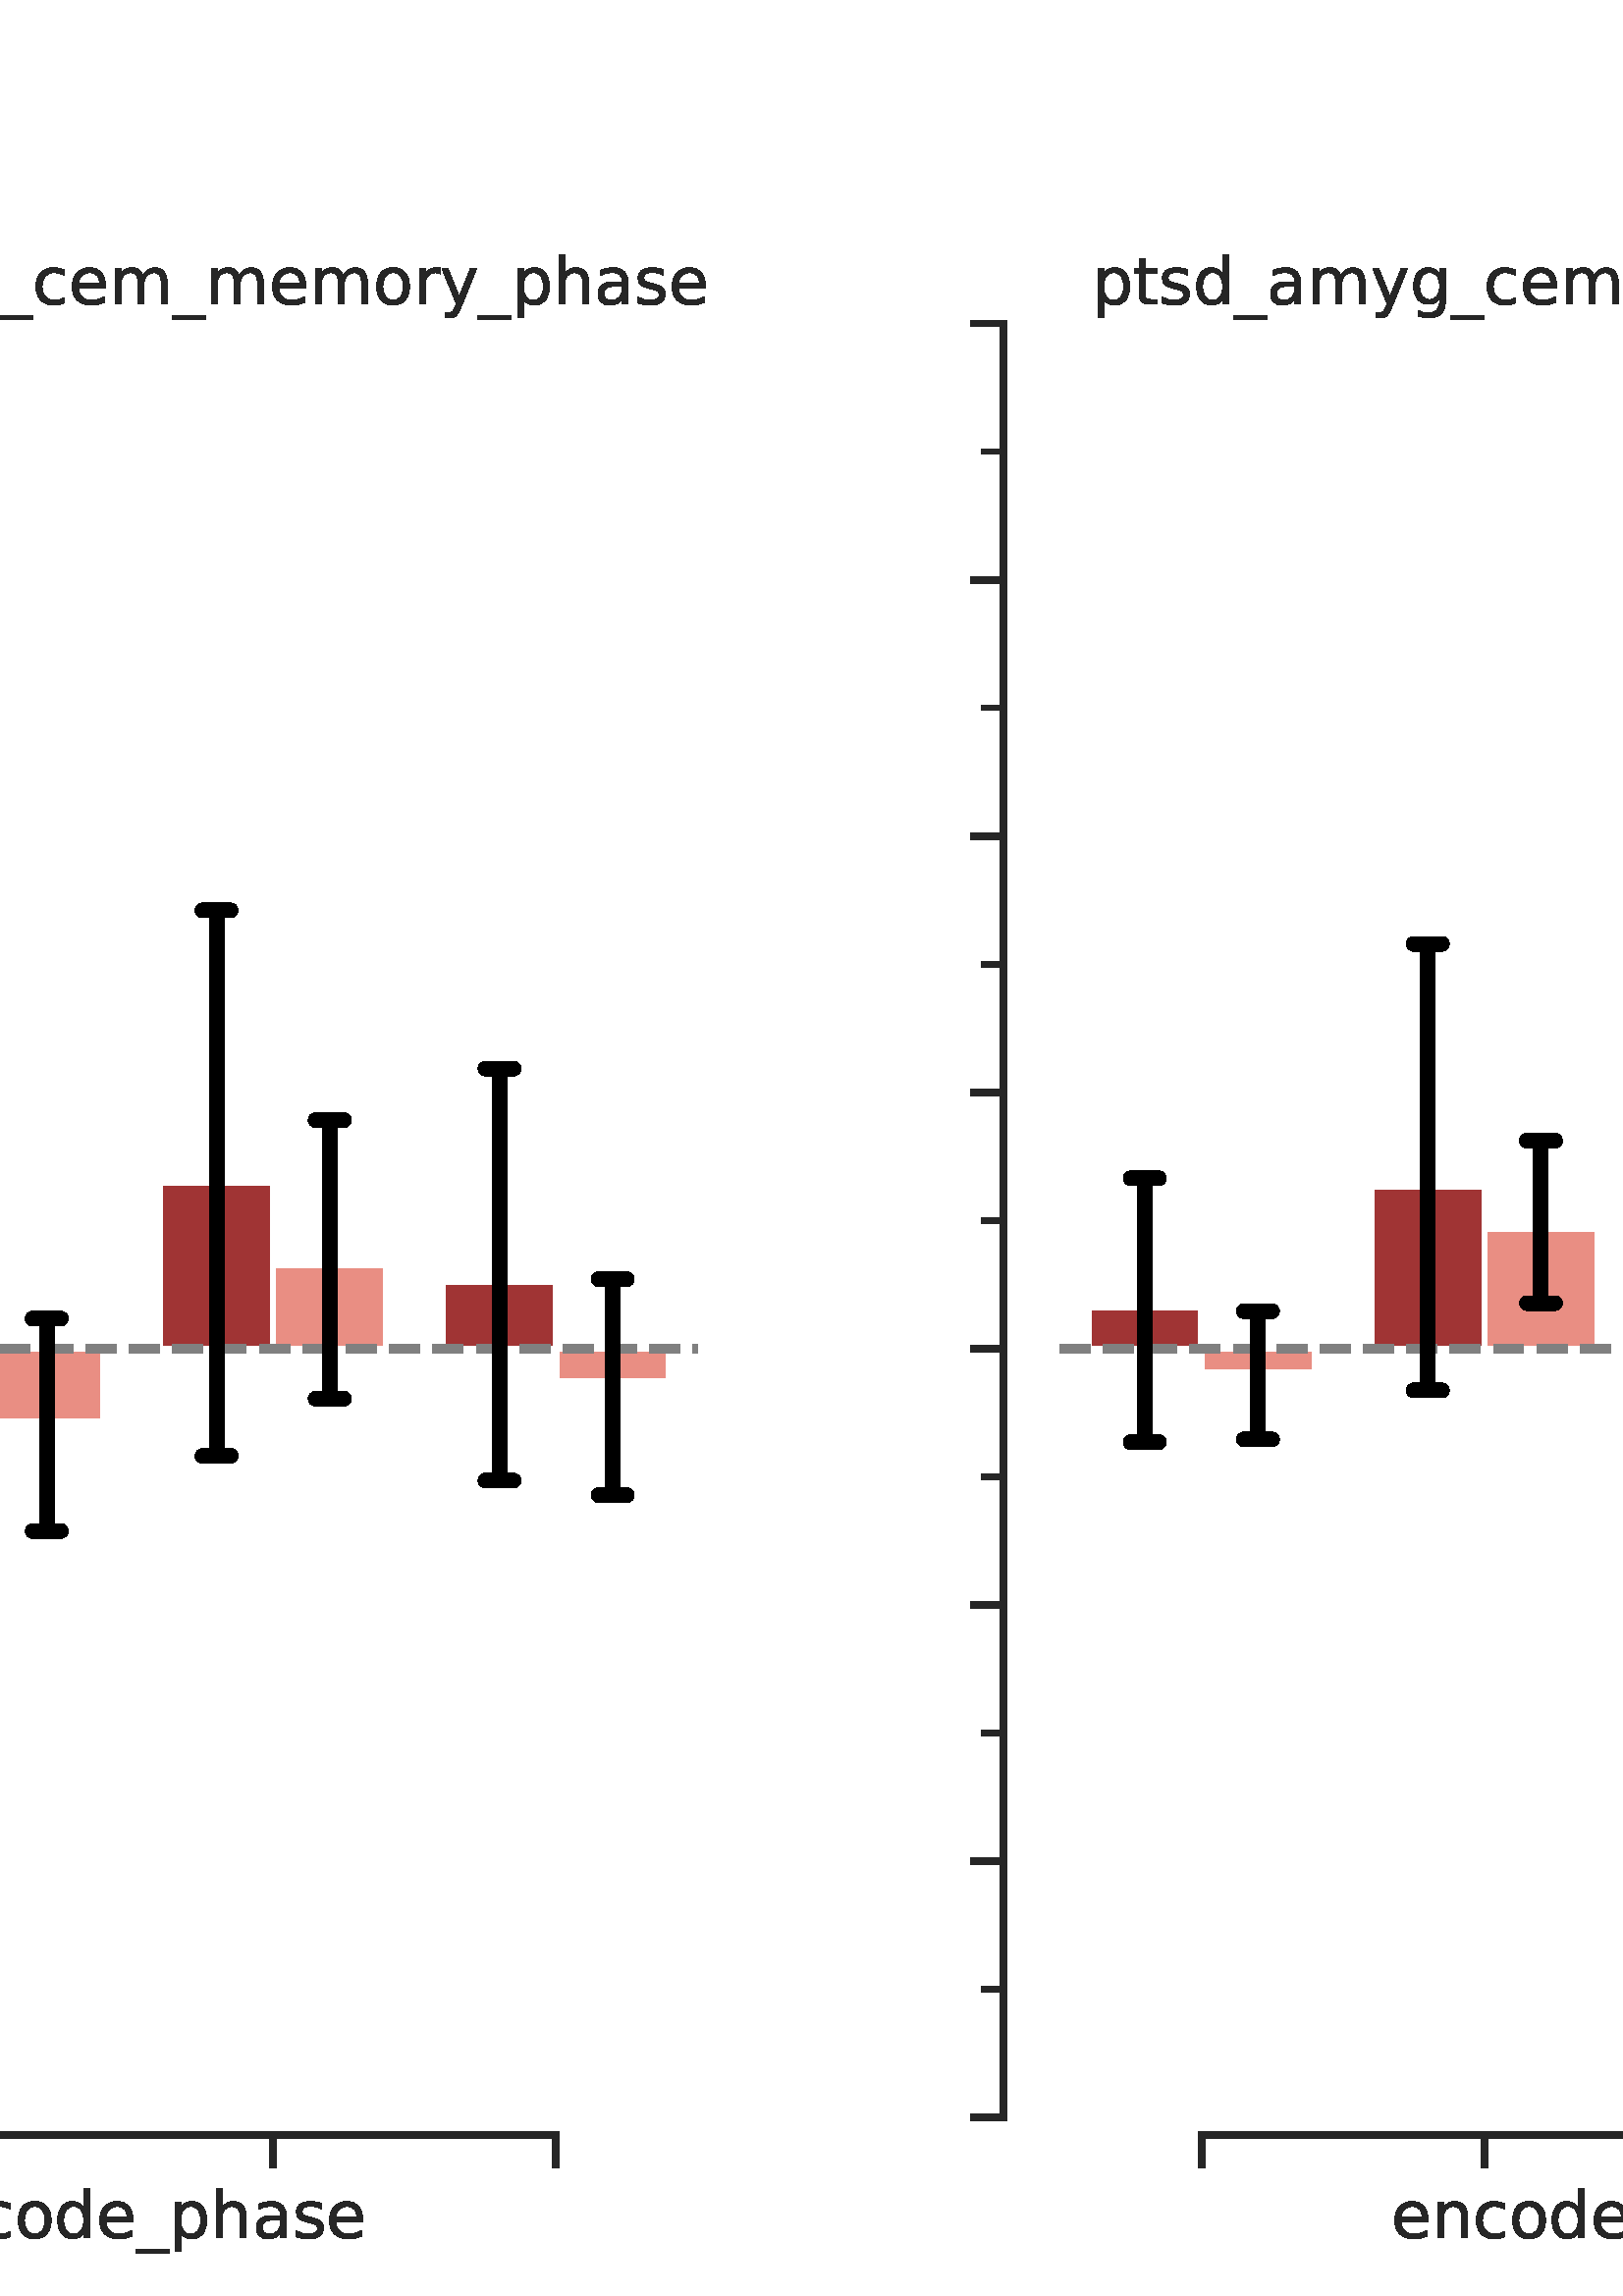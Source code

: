 %!PS-Adobe-3.0 EPSF-3.0
%%Orientation: portrait
%%BoundingBox: -342 -36 954 828
%%EndComments
%%BeginProlog
/mpldict 8 dict def
mpldict begin
/m { moveto } bind def
/l { lineto } bind def
/r { rlineto } bind def
/c { curveto } bind def
/cl { closepath } bind def
/box {
m
1 index 0 r
0 exch r
neg 0 r
cl
} bind def
/clipbox {
box
clip
newpath
} bind def
%!PS-Adobe-3.0 Resource-Font
%%Copyright: Copyright (c) 2003 by Bitstream, Inc. All Rights Reserved. Copyright (c) 2006 by Tavmjong Bah. All Rights Reserved. DejaVu changes are in public domain 
25 dict begin
/_d{bind def}bind def
/_m{moveto}_d
/_l{lineto}_d
/_cl{closepath eofill}_d
/_c{curveto}_d
/_sc{7 -1 roll{setcachedevice}{pop pop pop pop pop pop}ifelse}_d
/_e{exec}_d
/FontName /DejaVuSans def
/PaintType 0 def
/FontMatrix[.001 0 0 .001 0 0]def
/FontBBox[-1021 -463 1793 1232]def
/FontType 3 def
/Encoding [ /space /parenleft /parenright /period /zero /one /two /three /four /underscore /a /c /d /e /f /g /h /i /l /m /n /o /p /r /s /t /y /z /Delta /minus ] def
/FontInfo 10 dict dup begin
/FamilyName (DejaVu Sans) def
/FullName (DejaVu Sans) def
/Notice (Copyright (c) 2003 by Bitstream, Inc. All Rights Reserved. Copyright (c) 2006 by Tavmjong Bah. All Rights Reserved. DejaVu changes are in public domain ) def
/Weight (Book) def
/Version (Version 2.35) def
/ItalicAngle 0.0 def
/isFixedPitch false def
/UnderlinePosition -130 def
/UnderlineThickness 90 def
end readonly def
/CharStrings 31 dict dup begin
/.notdef 0 def
/space{318 0 0 0 0 0 _sc
}_d
/parenleft{390 0 86 -131 310 759 _sc
310 759 _m
266 683 234 609 213 536 _c
191 463 181 389 181 314 _c
181 238 191 164 213 91 _c
234 17 266 -56 310 -131 _c
232 -131 _l
183 -54 146 20 122 94 _c
98 168 86 241 86 314 _c
86 386 98 459 122 533 _c
146 607 182 682 232 759 _c
310 759 _l
_cl}_d
/parenright{390 0 80 -131 304 759 _sc
80 759 _m
158 759 _l
206 682 243 607 267 533 _c
291 459 304 386 304 314 _c
304 241 291 168 267 94 _c
243 20 206 -54 158 -131 _c
80 -131 _l
123 -56 155 17 177 91 _c
198 164 209 238 209 314 _c
209 389 198 463 177 536 _c
155 609 123 683 80 759 _c
_cl}_d
/period{318 0 107 0 210 124 _sc
107 124 _m
210 124 _l
210 0 _l
107 0 _l
107 124 _l
_cl}_d
/zero{636 0 66 -13 570 742 _sc
318 664 _m
267 664 229 639 203 589 _c
177 539 165 464 165 364 _c
165 264 177 189 203 139 _c
229 89 267 64 318 64 _c
369 64 407 89 433 139 _c
458 189 471 264 471 364 _c
471 464 458 539 433 589 _c
407 639 369 664 318 664 _c
318 742 _m
399 742 461 709 505 645 _c
548 580 570 486 570 364 _c
570 241 548 147 505 83 _c
461 19 399 -13 318 -13 _c
236 -13 173 19 130 83 _c
87 147 66 241 66 364 _c
66 486 87 580 130 645 _c
173 709 236 742 318 742 _c
_cl}_d
/one{636 0 110 0 544 729 _sc
124 83 _m
285 83 _l
285 639 _l
110 604 _l
110 694 _l
284 729 _l
383 729 _l
383 83 _l
544 83 _l
544 0 _l
124 0 _l
124 83 _l
_cl}_d
/two{{636 0 73 0 536 742 _sc
192 83 _m
536 83 _l
536 0 _l
73 0 _l
73 83 _l
110 121 161 173 226 239 _c
290 304 331 346 348 365 _c
380 400 402 430 414 455 _c
426 479 433 504 433 528 _c
433 566 419 598 392 622 _c
365 646 330 659 286 659 _c
255 659 222 653 188 643 _c
154 632 117 616 78 594 _c
78 694 _l
118 710 155 722 189 730 _c
223 738 255 742 284 742 _c
}_e{359 742 419 723 464 685 _c
509 647 532 597 532 534 _c
532 504 526 475 515 449 _c
504 422 484 390 454 354 _c
446 344 420 317 376 272 _c
332 227 271 164 192 83 _c
_cl}_e}_d
/three{{636 0 76 -13 556 742 _sc
406 393 _m
453 383 490 362 516 330 _c
542 298 556 258 556 212 _c
556 140 531 84 482 45 _c
432 6 362 -13 271 -13 _c
240 -13 208 -10 176 -4 _c
144 1 110 10 76 22 _c
76 117 _l
103 101 133 89 166 81 _c
198 73 232 69 268 69 _c
330 69 377 81 409 105 _c
441 129 458 165 458 212 _c
458 254 443 288 413 312 _c
383 336 341 349 287 349 _c
}_e{202 349 _l
202 430 _l
291 430 _l
339 430 376 439 402 459 _c
428 478 441 506 441 543 _c
441 580 427 609 401 629 _c
374 649 336 659 287 659 _c
260 659 231 656 200 650 _c
169 644 135 635 98 623 _c
98 711 _l
135 721 170 729 203 734 _c
235 739 266 742 296 742 _c
370 742 429 725 473 691 _c
517 657 539 611 539 553 _c
539 513 527 479 504 451 _c
481 423 448 403 406 393 _c
_cl}_e}_d
/four{636 0 49 0 580 729 _sc
378 643 _m
129 254 _l
378 254 _l
378 643 _l
352 729 _m
476 729 _l
476 254 _l
580 254 _l
580 172 _l
476 172 _l
476 0 _l
378 0 _l
378 172 _l
49 172 _l
49 267 _l
352 729 _l
_cl}_d
/underscore{500 0 -9 -235 510 -165 _sc
510 -165 _m
510 -235 _l
-9 -235 _l
-9 -165 _l
510 -165 _l
_cl}_d
/a{{613 0 60 -13 522 560 _sc
343 275 _m
270 275 220 266 192 250 _c
164 233 150 205 150 165 _c
150 133 160 107 181 89 _c
202 70 231 61 267 61 _c
317 61 357 78 387 114 _c
417 149 432 196 432 255 _c
432 275 _l
343 275 _l
522 312 _m
522 0 _l
432 0 _l
432 83 _l
411 49 385 25 355 10 _c
325 -5 287 -13 243 -13 _c
187 -13 142 2 109 33 _c
76 64 60 106 60 159 _c
}_e{60 220 80 266 122 298 _c
163 329 224 345 306 345 _c
432 345 _l
432 354 _l
432 395 418 427 391 450 _c
364 472 326 484 277 484 _c
245 484 215 480 185 472 _c
155 464 127 453 100 439 _c
100 522 _l
132 534 164 544 195 550 _c
226 556 256 560 286 560 _c
365 560 424 539 463 498 _c
502 457 522 395 522 312 _c
_cl}_e}_d
/c{{550 0 55 -13 488 560 _sc
488 526 _m
488 442 _l
462 456 437 466 411 473 _c
385 480 360 484 334 484 _c
276 484 230 465 198 428 _c
166 391 150 339 150 273 _c
150 206 166 154 198 117 _c
230 80 276 62 334 62 _c
360 62 385 65 411 72 _c
437 79 462 90 488 104 _c
488 21 _l
462 9 436 0 410 -5 _c
383 -10 354 -13 324 -13 _c
242 -13 176 12 128 64 _c
}_e{79 115 55 185 55 273 _c
55 362 79 432 128 483 _c
177 534 244 560 330 560 _c
358 560 385 557 411 551 _c
437 545 463 537 488 526 _c
_cl}_e}_d
/d{{635 0 55 -13 544 760 _sc
454 464 _m
454 760 _l
544 760 _l
544 0 _l
454 0 _l
454 82 _l
435 49 411 25 382 10 _c
353 -5 319 -13 279 -13 _c
213 -13 159 13 117 65 _c
75 117 55 187 55 273 _c
55 359 75 428 117 481 _c
159 533 213 560 279 560 _c
319 560 353 552 382 536 _c
411 520 435 496 454 464 _c
148 273 _m
148 207 161 155 188 117 _c
215 79 253 61 301 61 _c
}_e{348 61 385 79 413 117 _c
440 155 454 207 454 273 _c
454 339 440 390 413 428 _c
385 466 348 485 301 485 _c
253 485 215 466 188 428 _c
161 390 148 339 148 273 _c
_cl}_e}_d
/e{{615 0 55 -13 562 560 _sc
562 296 _m
562 252 _l
149 252 _l
153 190 171 142 205 110 _c
238 78 284 62 344 62 _c
378 62 412 66 444 74 _c
476 82 509 95 541 113 _c
541 28 _l
509 14 476 3 442 -3 _c
408 -9 373 -13 339 -13 _c
251 -13 182 12 131 62 _c
80 112 55 181 55 268 _c
55 357 79 428 127 481 _c
175 533 241 560 323 560 _c
397 560 455 536 498 489 _c
}_e{540 441 562 377 562 296 _c
472 322 _m
471 371 457 410 431 440 _c
404 469 368 484 324 484 _c
274 484 234 469 204 441 _c
174 413 156 373 152 322 _c
472 322 _l
_cl}_e}_d
/f{352 0 23 0 371 760 _sc
371 760 _m
371 685 _l
285 685 _l
253 685 230 678 218 665 _c
205 652 199 629 199 595 _c
199 547 _l
347 547 _l
347 477 _l
199 477 _l
199 0 _l
109 0 _l
109 477 _l
23 477 _l
23 547 _l
109 547 _l
109 585 _l
109 645 123 690 151 718 _c
179 746 224 760 286 760 _c
371 760 _l
_cl}_d
/g{{635 0 55 -207 544 560 _sc
454 280 _m
454 344 440 395 414 431 _c
387 467 349 485 301 485 _c
253 485 215 467 188 431 _c
161 395 148 344 148 280 _c
148 215 161 165 188 129 _c
215 93 253 75 301 75 _c
349 75 387 93 414 129 _c
440 165 454 215 454 280 _c
544 68 _m
544 -24 523 -93 482 -139 _c
440 -184 377 -207 292 -207 _c
260 -207 231 -204 203 -200 _c
175 -195 147 -188 121 -178 _c
}_e{121 -91 _l
147 -105 173 -115 199 -122 _c
225 -129 251 -133 278 -133 _c
336 -133 380 -117 410 -87 _c
439 -56 454 -10 454 52 _c
454 96 _l
435 64 411 40 382 24 _c
353 8 319 0 279 0 _c
211 0 157 25 116 76 _c
75 127 55 195 55 280 _c
55 364 75 432 116 483 _c
157 534 211 560 279 560 _c
319 560 353 552 382 536 _c
411 520 435 496 454 464 _c
454 547 _l
544 547 _l
}_e{544 68 _l
_cl}_e}_d
/h{634 0 91 0 549 760 _sc
549 330 _m
549 0 _l
459 0 _l
459 327 _l
459 379 448 417 428 443 _c
408 469 378 482 338 482 _c
289 482 251 466 223 435 _c
195 404 181 362 181 309 _c
181 0 _l
91 0 _l
91 760 _l
181 760 _l
181 462 _l
202 494 227 519 257 535 _c
286 551 320 560 358 560 _c
420 560 468 540 500 501 _c
532 462 549 405 549 330 _c
_cl}_d
/i{278 0 94 0 184 760 _sc
94 547 _m
184 547 _l
184 0 _l
94 0 _l
94 547 _l
94 760 _m
184 760 _l
184 646 _l
94 646 _l
94 760 _l
_cl}_d
/l{278 0 94 0 184 760 _sc
94 760 _m
184 760 _l
184 0 _l
94 0 _l
94 760 _l
_cl}_d
/m{{974 0 91 0 889 560 _sc
520 442 _m
542 482 569 511 600 531 _c
631 550 668 560 711 560 _c
767 560 811 540 842 500 _c
873 460 889 403 889 330 _c
889 0 _l
799 0 _l
799 327 _l
799 379 789 418 771 444 _c
752 469 724 482 686 482 _c
639 482 602 466 575 435 _c
548 404 535 362 535 309 _c
535 0 _l
445 0 _l
445 327 _l
445 379 435 418 417 444 _c
398 469 369 482 331 482 _c
}_e{285 482 248 466 221 435 _c
194 404 181 362 181 309 _c
181 0 _l
91 0 _l
91 547 _l
181 547 _l
181 462 _l
201 495 226 520 255 536 _c
283 552 317 560 357 560 _c
397 560 430 550 458 530 _c
486 510 506 480 520 442 _c
_cl}_e}_d
/n{634 0 91 0 549 560 _sc
549 330 _m
549 0 _l
459 0 _l
459 327 _l
459 379 448 417 428 443 _c
408 469 378 482 338 482 _c
289 482 251 466 223 435 _c
195 404 181 362 181 309 _c
181 0 _l
91 0 _l
91 547 _l
181 547 _l
181 462 _l
202 494 227 519 257 535 _c
286 551 320 560 358 560 _c
420 560 468 540 500 501 _c
532 462 549 405 549 330 _c
_cl}_d
/o{612 0 55 -13 557 560 _sc
306 484 _m
258 484 220 465 192 427 _c
164 389 150 338 150 273 _c
150 207 163 156 191 118 _c
219 80 257 62 306 62 _c
354 62 392 80 420 118 _c
448 156 462 207 462 273 _c
462 337 448 389 420 427 _c
392 465 354 484 306 484 _c
306 560 _m
384 560 445 534 490 484 _c
534 433 557 363 557 273 _c
557 183 534 113 490 63 _c
445 12 384 -13 306 -13 _c
227 -13 165 12 121 63 _c
77 113 55 183 55 273 _c
55 363 77 433 121 484 _c
165 534 227 560 306 560 _c
_cl}_d
/p{{635 0 91 -207 580 560 _sc
181 82 _m
181 -207 _l
91 -207 _l
91 547 _l
181 547 _l
181 464 _l
199 496 223 520 252 536 _c
281 552 316 560 356 560 _c
422 560 476 533 518 481 _c
559 428 580 359 580 273 _c
580 187 559 117 518 65 _c
476 13 422 -13 356 -13 _c
316 -13 281 -5 252 10 _c
223 25 199 49 181 82 _c
487 273 _m
487 339 473 390 446 428 _c
418 466 381 485 334 485 _c
}_e{286 485 249 466 222 428 _c
194 390 181 339 181 273 _c
181 207 194 155 222 117 _c
249 79 286 61 334 61 _c
381 61 418 79 446 117 _c
473 155 487 207 487 273 _c
_cl}_e}_d
/r{411 0 91 0 411 560 _sc
411 463 _m
401 469 390 473 378 476 _c
366 478 353 480 339 480 _c
288 480 249 463 222 430 _c
194 397 181 350 181 288 _c
181 0 _l
91 0 _l
91 547 _l
181 547 _l
181 462 _l
199 495 224 520 254 536 _c
284 552 321 560 365 560 _c
371 560 378 559 386 559 _c
393 558 401 557 411 555 _c
411 463 _l
_cl}_d
/s{{521 0 54 -13 472 560 _sc
443 531 _m
443 446 _l
417 458 391 468 364 475 _c
336 481 308 485 279 485 _c
234 485 200 478 178 464 _c
156 450 145 430 145 403 _c
145 382 153 366 169 354 _c
185 342 217 330 265 320 _c
296 313 _l
360 299 405 279 432 255 _c
458 230 472 195 472 151 _c
472 100 452 60 412 31 _c
372 1 316 -13 246 -13 _c
216 -13 186 -10 154 -5 _c
}_e{122 0 89 8 54 20 _c
54 113 _l
87 95 120 82 152 74 _c
184 65 216 61 248 61 _c
290 61 323 68 346 82 _c
368 96 380 117 380 144 _c
380 168 371 187 355 200 _c
339 213 303 226 247 238 _c
216 245 _l
160 257 119 275 95 299 _c
70 323 58 356 58 399 _c
58 450 76 490 112 518 _c
148 546 200 560 268 560 _c
301 560 332 557 362 552 _c
391 547 418 540 443 531 _c
}_e{_cl}_e}_d
/t{392 0 27 0 368 702 _sc
183 702 _m
183 547 _l
368 547 _l
368 477 _l
183 477 _l
183 180 _l
183 135 189 106 201 94 _c
213 81 238 75 276 75 _c
368 75 _l
368 0 _l
276 0 _l
206 0 158 13 132 39 _c
106 65 93 112 93 180 _c
93 477 _l
27 477 _l
27 547 _l
93 547 _l
93 702 _l
183 702 _l
_cl}_d
/y{592 0 30 -207 562 547 _sc
322 -50 _m
296 -114 271 -157 247 -177 _c
223 -197 191 -207 151 -207 _c
79 -207 _l
79 -132 _l
132 -132 _l
156 -132 175 -126 189 -114 _c
203 -102 218 -75 235 -31 _c
251 9 _l
30 547 _l
125 547 _l
296 119 _l
467 547 _l
562 547 _l
322 -50 _l
_cl}_d
/z{525 0 43 0 482 547 _sc
55 547 _m
482 547 _l
482 465 _l
144 72 _l
482 72 _l
482 0 _l
43 0 _l
43 82 _l
381 475 _l
55 475 _l
55 547 _l
_cl}_d
/Delta{669 0 -2 0 672 719 _sc
334 616 _m
130 87 _l
538 87 _l
334 616 _l
280 719 _m
389 719 _l
672 0 _l
-2 0 _l
280 719 _l
_cl}_d
/minus{838 0 106 272 732 355 _sc
106 355 _m
732 355 _l
732 272 _l
106 272 _l
106 355 _l
_cl}_d
end readonly def

/BuildGlyph
 {exch begin
 CharStrings exch
 2 copy known not{pop /.notdef}if
 true 3 1 roll get exec
 end}_d

/BuildChar {
 1 index /Encoding get exch get
 1 index /BuildGlyph get exec
}_d

FontName currentdict end definefont pop
end
%%EndProlog
mpldict begin
-342 -36 translate
1296 864 0 0 clipbox
gsave
0 0 m
1296 0 l
1296 864 l
0 864 l
cl
1.000 setgray
fill
grestore
gsave
162 95.04 m
618.545 95.04 l
618.545 760.32 l
162 760.32 l
cl
1.000 setgray
fill
grestore
2.500 setlinewidth
1 setlinejoin
0 setlinecap
[] 0 setdash
0.150 setgray
gsave
/o {
gsave
newpath
translate
2.5 setlinewidth
1 setlinejoin
0 setlinecap
0 0 m
0 -12 l

gsave
0.150 setgray
fill
grestore
stroke
grestore
} bind def
234.632 95.04 o
grestore
gsave
/o {
gsave
newpath
translate
2.5 setlinewidth
1 setlinejoin
0 setlinecap
0 0 m
0 -12 l

gsave
0.150 setgray
fill
grestore
stroke
grestore
} bind def
338.393 95.04 o
grestore
gsave
/o {
gsave
newpath
translate
2.5 setlinewidth
1 setlinejoin
0 setlinecap
0 0 m
0 -12 l

gsave
0.150 setgray
fill
grestore
stroke
grestore
} bind def
442.153 95.04 o
grestore
gsave
/o {
gsave
newpath
translate
2.5 setlinewidth
1 setlinejoin
0 setlinecap
0 0 m
0 -12 l

gsave
0.150 setgray
fill
grestore
stroke
grestore
} bind def
545.913 95.04 o
grestore
/DejaVuSans findfont
24.000 scalefont
setfont
gsave
304.124 57.306 translate
0.0 rotate
0.0 0.0 m /e glyphshow
14.766 0.0 m /n glyphshow
29.977 0.0 m /c glyphshow
43.172 0.0 m /o glyphshow
57.855 0.0 m /d glyphshow
73.09 0.0 m /e glyphshow
87.855 0.0 m /underscore glyphshow
99.855 0.0 m /p glyphshow
115.09 0.0 m /h glyphshow
130.301 0.0 m /a glyphshow
145.008 0.0 m /s glyphshow
157.512 0.0 m /e glyphshow
grestore
gsave
/o {
gsave
newpath
translate
2.5 setlinewidth
1 setlinejoin
0 setlinecap
0 0 m
-12 0 l

gsave
0.150 setgray
fill
grestore
stroke
grestore
} bind def
162 101.491 o
grestore
/DejaVuSans findfont
22.000 scalefont
setfont
gsave
93.062 93.132 translate
0.0 rotate
0.0 0.0 m /minus glyphshow
18.434 0.0 m /zero glyphshow
32.431 0.0 m /period glyphshow
39.424 0.0 m /three glyphshow
grestore
gsave
/o {
gsave
newpath
translate
2.5 setlinewidth
1 setlinejoin
0 setlinecap
0 0 m
-12 0 l

gsave
0.150 setgray
fill
grestore
stroke
grestore
} bind def
162 195.479 o
grestore
gsave
93.062 187.12 translate
0.0 rotate
0.0 0.0 m /minus glyphshow
18.434 0.0 m /zero glyphshow
32.431 0.0 m /period glyphshow
39.424 0.0 m /two glyphshow
grestore
gsave
/o {
gsave
newpath
translate
2.5 setlinewidth
1 setlinejoin
0 setlinecap
0 0 m
-12 0 l

gsave
0.150 setgray
fill
grestore
stroke
grestore
} bind def
162 289.468 o
grestore
gsave
93.062 281.109 translate
0.0 rotate
0.0 0.0 m /minus glyphshow
18.434 0.0 m /zero glyphshow
32.431 0.0 m /period glyphshow
39.424 0.0 m /one glyphshow
grestore
gsave
/o {
gsave
newpath
translate
2.5 setlinewidth
1 setlinejoin
0 setlinecap
0 0 m
-12 0 l

gsave
0.150 setgray
fill
grestore
stroke
grestore
} bind def
162 383.457 o
grestore
gsave
111.5 375.097 translate
0.0 rotate
0.0 0.0 m /zero glyphshow
13.997 0.0 m /period glyphshow
20.99 0.0 m /zero glyphshow
grestore
gsave
/o {
gsave
newpath
translate
2.5 setlinewidth
1 setlinejoin
0 setlinecap
0 0 m
-12 0 l

gsave
0.150 setgray
fill
grestore
stroke
grestore
} bind def
162 477.445 o
grestore
gsave
111.5 469.086 translate
0.0 rotate
0.0 0.0 m /zero glyphshow
13.997 0.0 m /period glyphshow
20.99 0.0 m /one glyphshow
grestore
gsave
/o {
gsave
newpath
translate
2.5 setlinewidth
1 setlinejoin
0 setlinecap
0 0 m
-12 0 l

gsave
0.150 setgray
fill
grestore
stroke
grestore
} bind def
162 571.434 o
grestore
gsave
111.5 563.074 translate
0.0 rotate
0.0 0.0 m /zero glyphshow
13.997 0.0 m /period glyphshow
20.99 0.0 m /two glyphshow
grestore
gsave
/o {
gsave
newpath
translate
2.5 setlinewidth
1 setlinejoin
0 setlinecap
0 0 m
-12 0 l

gsave
0.150 setgray
fill
grestore
stroke
grestore
} bind def
162 665.422 o
grestore
gsave
111.5 657.063 translate
0.0 rotate
0.0 0.0 m /zero glyphshow
13.997 0.0 m /period glyphshow
20.99 0.0 m /three glyphshow
grestore
gsave
/o {
gsave
newpath
translate
2.5 setlinewidth
1 setlinejoin
0 setlinecap
0 0 m
-12 0 l

gsave
0.150 setgray
fill
grestore
stroke
grestore
} bind def
162 759.411 o
grestore
gsave
111.5 751.051 translate
0.0 rotate
0.0 0.0 m /zero glyphshow
13.997 0.0 m /period glyphshow
20.99 0.0 m /four glyphshow
grestore
2.000 setlinewidth
gsave
/o {
gsave
newpath
translate
2.0 setlinewidth
1 setlinejoin
0 setlinecap
0 0 m
-8 0 l

gsave
0.150 setgray
fill
grestore
stroke
grestore
} bind def
162 101.491 o
grestore
gsave
/o {
gsave
newpath
translate
2.0 setlinewidth
1 setlinejoin
0 setlinecap
0 0 m
-8 0 l

gsave
0.150 setgray
fill
grestore
stroke
grestore
} bind def
162 148.485 o
grestore
gsave
/o {
gsave
newpath
translate
2.0 setlinewidth
1 setlinejoin
0 setlinecap
0 0 m
-8 0 l

gsave
0.150 setgray
fill
grestore
stroke
grestore
} bind def
162 195.479 o
grestore
gsave
/o {
gsave
newpath
translate
2.0 setlinewidth
1 setlinejoin
0 setlinecap
0 0 m
-8 0 l

gsave
0.150 setgray
fill
grestore
stroke
grestore
} bind def
162 242.474 o
grestore
gsave
/o {
gsave
newpath
translate
2.0 setlinewidth
1 setlinejoin
0 setlinecap
0 0 m
-8 0 l

gsave
0.150 setgray
fill
grestore
stroke
grestore
} bind def
162 289.468 o
grestore
gsave
/o {
gsave
newpath
translate
2.0 setlinewidth
1 setlinejoin
0 setlinecap
0 0 m
-8 0 l

gsave
0.150 setgray
fill
grestore
stroke
grestore
} bind def
162 336.462 o
grestore
gsave
/o {
gsave
newpath
translate
2.0 setlinewidth
1 setlinejoin
0 setlinecap
0 0 m
-8 0 l

gsave
0.150 setgray
fill
grestore
stroke
grestore
} bind def
162 383.457 o
grestore
gsave
/o {
gsave
newpath
translate
2.0 setlinewidth
1 setlinejoin
0 setlinecap
0 0 m
-8 0 l

gsave
0.150 setgray
fill
grestore
stroke
grestore
} bind def
162 430.451 o
grestore
gsave
/o {
gsave
newpath
translate
2.0 setlinewidth
1 setlinejoin
0 setlinecap
0 0 m
-8 0 l

gsave
0.150 setgray
fill
grestore
stroke
grestore
} bind def
162 477.445 o
grestore
gsave
/o {
gsave
newpath
translate
2.0 setlinewidth
1 setlinejoin
0 setlinecap
0 0 m
-8 0 l

gsave
0.150 setgray
fill
grestore
stroke
grestore
} bind def
162 524.439 o
grestore
gsave
/o {
gsave
newpath
translate
2.0 setlinewidth
1 setlinejoin
0 setlinecap
0 0 m
-8 0 l

gsave
0.150 setgray
fill
grestore
stroke
grestore
} bind def
162 571.434 o
grestore
gsave
/o {
gsave
newpath
translate
2.0 setlinewidth
1 setlinejoin
0 setlinecap
0 0 m
-8 0 l

gsave
0.150 setgray
fill
grestore
stroke
grestore
} bind def
162 618.428 o
grestore
gsave
/o {
gsave
newpath
translate
2.0 setlinewidth
1 setlinejoin
0 setlinecap
0 0 m
-8 0 l

gsave
0.150 setgray
fill
grestore
stroke
grestore
} bind def
162 665.422 o
grestore
gsave
/o {
gsave
newpath
translate
2.0 setlinewidth
1 setlinejoin
0 setlinecap
0 0 m
-8 0 l

gsave
0.150 setgray
fill
grestore
stroke
grestore
} bind def
162 712.417 o
grestore
gsave
/o {
gsave
newpath
translate
2.0 setlinewidth
1 setlinejoin
0 setlinecap
0 0 m
-8 0 l

gsave
0.150 setgray
fill
grestore
stroke
grestore
} bind def
162 759.411 o
grestore
/DejaVuSans findfont
24.000 scalefont
setfont
gsave
84.062 357.688 translate
90.0 rotate
0.0 0.0 m /Delta glyphshow
16.055 0.0 m /space glyphshow
23.684 0.0 m /f glyphshow
32.133 0.0 m /i glyphshow
38.801 0.0 m /s glyphshow
51.305 0.0 m /h glyphshow
66.516 0.0 m /e glyphshow
81.281 0.0 m /r glyphshow
91.148 0.0 m /space glyphshow
98.777 0.0 m /z glyphshow
111.375 0.0 m /parenleft glyphshow
120.738 0.0 m /r glyphshow
130.605 0.0 m /parenright glyphshow
grestore
0 setlinejoin
[] 0 setdash
1.000 setgray
gsave
456.5 665.3 162 95.04 clipbox
193.128 383.457 m
234.632 383.457 l
234.632 401.729 l
193.128 401.729 l
cl
gsave
0.627 0.204 0.204 setrgbcolor
fill
grestore
stroke
grestore
gsave
456.5 665.3 162 95.04 clipbox
296.888 383.457 m
338.393 383.457 l
338.393 488.427 l
296.888 488.427 l
cl
gsave
0.627 0.204 0.204 setrgbcolor
fill
grestore
stroke
grestore
gsave
456.5 665.3 162 95.04 clipbox
400.649 383.457 m
442.153 383.457 l
442.153 444.198 l
400.649 444.198 l
cl
gsave
0.627 0.204 0.204 setrgbcolor
fill
grestore
stroke
grestore
gsave
456.5 665.3 162 95.04 clipbox
504.409 383.457 m
545.913 383.457 l
545.913 407.939 l
504.409 407.939 l
cl
gsave
0.627 0.204 0.204 setrgbcolor
fill
grestore
stroke
grestore
gsave
456.5 665.3 162 95.04 clipbox
234.632 383.457 m
276.136 383.457 l
276.136 389.898 l
234.632 389.898 l
cl
gsave
0.914 0.555 0.514 setrgbcolor
fill
grestore
stroke
grestore
gsave
456.5 665.3 162 95.04 clipbox
338.393 383.457 m
379.897 383.457 l
379.897 356.625 l
338.393 356.625 l
cl
gsave
0.914 0.555 0.514 setrgbcolor
fill
grestore
stroke
grestore
gsave
456.5 665.3 162 95.04 clipbox
442.153 383.457 m
483.657 383.457 l
483.657 414.106 l
442.153 414.106 l
cl
gsave
0.914 0.555 0.514 setrgbcolor
fill
grestore
stroke
grestore
gsave
456.5 665.3 162 95.04 clipbox
545.913 383.457 m
587.417 383.457 l
587.417 371.554 l
545.913 371.554 l
cl
gsave
0.914 0.555 0.514 setrgbcolor
fill
grestore
stroke
grestore
3.000 setlinewidth
1 setlinejoin
[11.1 4.8] 0 setdash
0.502 setgray
gsave
456.5 665.3 162 95.04 clipbox
182.752 383.457 m
597.793 383.457 l
stroke
grestore
5.400 setlinewidth
1 setlinecap
[] 0 setdash
0.000 setgray
gsave
456.5 665.3 162 95.04 clipbox
213.88 326.254 m
213.88 473.462 l
stroke
grestore
gsave
456.5 665.3 162 95.04 clipbox
208.692 326.254 m
219.068 326.254 l
stroke
grestore
gsave
456.5 665.3 162 95.04 clipbox
208.692 473.462 m
219.068 473.462 l
stroke
grestore
gsave
456.5 665.3 162 95.04 clipbox
317.64 416.411 m
317.64 576.042 l
stroke
grestore
gsave
456.5 665.3 162 95.04 clipbox
312.452 416.411 m
322.829 416.411 l
stroke
grestore
gsave
456.5 665.3 162 95.04 clipbox
312.452 576.042 m
322.829 576.042 l
stroke
grestore
gsave
456.5 665.3 162 95.04 clipbox
421.401 344.114 m
421.401 544.156 l
stroke
grestore
gsave
456.5 665.3 162 95.04 clipbox
416.213 344.114 m
426.589 344.114 l
stroke
grestore
gsave
456.5 665.3 162 95.04 clipbox
416.213 544.156 m
426.589 544.156 l
stroke
grestore
gsave
456.5 665.3 162 95.04 clipbox
525.161 335.048 m
525.161 486.128 l
stroke
grestore
gsave
456.5 665.3 162 95.04 clipbox
519.973 335.048 m
530.349 335.048 l
stroke
grestore
gsave
456.5 665.3 162 95.04 clipbox
519.973 486.128 m
530.349 486.128 l
stroke
grestore
gsave
456.5 665.3 162 95.04 clipbox
255.384 363.585 m
255.384 416.111 l
stroke
grestore
gsave
456.5 665.3 162 95.04 clipbox
250.196 363.585 m
260.572 363.585 l
stroke
grestore
gsave
456.5 665.3 162 95.04 clipbox
250.196 416.111 m
260.572 416.111 l
stroke
grestore
gsave
456.5 665.3 162 95.04 clipbox
359.145 316.512 m
359.145 394.451 l
stroke
grestore
gsave
456.5 665.3 162 95.04 clipbox
353.957 316.512 m
364.333 316.512 l
stroke
grestore
gsave
456.5 665.3 162 95.04 clipbox
353.957 394.451 m
364.333 394.451 l
stroke
grestore
gsave
456.5 665.3 162 95.04 clipbox
462.905 365.061 m
462.905 467.248 l
stroke
grestore
gsave
456.5 665.3 162 95.04 clipbox
457.717 365.061 m
468.093 365.061 l
stroke
grestore
gsave
456.5 665.3 162 95.04 clipbox
457.717 467.248 m
468.093 467.248 l
stroke
grestore
gsave
456.5 665.3 162 95.04 clipbox
566.665 329.737 m
566.665 408.925 l
stroke
grestore
gsave
456.5 665.3 162 95.04 clipbox
561.477 329.737 m
571.853 329.737 l
stroke
grestore
gsave
456.5 665.3 162 95.04 clipbox
561.477 408.925 m
571.853 408.925 l
stroke
grestore
2.500 setlinewidth
0 setlinejoin
2 setlinecap
[] 0 setdash
0.150 setgray
gsave
162 101.491 m
162 759.411 l
stroke
grestore
gsave
234.632 95.04 m
545.913 95.04 l
stroke
grestore
gsave
178.616 766.32 translate
0.0 rotate
0.0 0.0 m /c glyphshow
13.195 0.0 m /o glyphshow
27.879 0.0 m /n glyphshow
43.09 0.0 m /t glyphshow
52.5 0.0 m /r glyphshow
62.367 0.0 m /o glyphshow
77.051 0.0 m /l glyphshow
83.719 0.0 m /underscore glyphshow
95.719 0.0 m /a glyphshow
110.426 0.0 m /m glyphshow
133.805 0.0 m /y glyphshow
148.008 0.0 m /g glyphshow
163.242 0.0 m /underscore glyphshow
175.242 0.0 m /c glyphshow
188.438 0.0 m /e glyphshow
203.203 0.0 m /m glyphshow
226.582 0.0 m /underscore glyphshow
238.582 0.0 m /m glyphshow
261.961 0.0 m /e glyphshow
276.727 0.0 m /m glyphshow
300.105 0.0 m /o glyphshow
314.789 0.0 m /r glyphshow
324.656 0.0 m /y glyphshow
338.859 0.0 m /underscore glyphshow
350.859 0.0 m /p glyphshow
366.094 0.0 m /h glyphshow
381.305 0.0 m /a glyphshow
396.012 0.0 m /s glyphshow
408.516 0.0 m /e glyphshow
grestore
gsave
709.855 95.04 m
1166.4 95.04 l
1166.4 760.32 l
709.855 760.32 l
cl
1.000 setgray
fill
grestore
1 setlinejoin
0 setlinecap
[] 0 setdash
gsave
/o {
gsave
newpath
translate
2.5 setlinewidth
1 setlinejoin
0 setlinecap
0 0 m
0 -12 l

gsave
0.150 setgray
fill
grestore
stroke
grestore
} bind def
782.487 95.04 o
grestore
gsave
/o {
gsave
newpath
translate
2.5 setlinewidth
1 setlinejoin
0 setlinecap
0 0 m
0 -12 l

gsave
0.150 setgray
fill
grestore
stroke
grestore
} bind def
886.247 95.04 o
grestore
gsave
/o {
gsave
newpath
translate
2.5 setlinewidth
1 setlinejoin
0 setlinecap
0 0 m
0 -12 l

gsave
0.150 setgray
fill
grestore
stroke
grestore
} bind def
990.007 95.04 o
grestore
gsave
/o {
gsave
newpath
translate
2.5 setlinewidth
1 setlinejoin
0 setlinecap
0 0 m
0 -12 l

gsave
0.150 setgray
fill
grestore
stroke
grestore
} bind def
1093.77 95.04 o
grestore
gsave
851.979 57.306 translate
0.0 rotate
0.0 0.0 m /e glyphshow
14.766 0.0 m /n glyphshow
29.977 0.0 m /c glyphshow
43.172 0.0 m /o glyphshow
57.855 0.0 m /d glyphshow
73.09 0.0 m /e glyphshow
87.855 0.0 m /underscore glyphshow
99.855 0.0 m /p glyphshow
115.09 0.0 m /h glyphshow
130.301 0.0 m /a glyphshow
145.008 0.0 m /s glyphshow
157.512 0.0 m /e glyphshow
grestore
gsave
/o {
gsave
newpath
translate
2.5 setlinewidth
1 setlinejoin
0 setlinecap
0 0 m
-12 0 l

gsave
0.150 setgray
fill
grestore
stroke
grestore
} bind def
709.855 101.491 o
grestore
gsave
/o {
gsave
newpath
translate
2.5 setlinewidth
1 setlinejoin
0 setlinecap
0 0 m
-12 0 l

gsave
0.150 setgray
fill
grestore
stroke
grestore
} bind def
709.855 195.479 o
grestore
gsave
/o {
gsave
newpath
translate
2.5 setlinewidth
1 setlinejoin
0 setlinecap
0 0 m
-12 0 l

gsave
0.150 setgray
fill
grestore
stroke
grestore
} bind def
709.855 289.468 o
grestore
gsave
/o {
gsave
newpath
translate
2.5 setlinewidth
1 setlinejoin
0 setlinecap
0 0 m
-12 0 l

gsave
0.150 setgray
fill
grestore
stroke
grestore
} bind def
709.855 383.457 o
grestore
gsave
/o {
gsave
newpath
translate
2.5 setlinewidth
1 setlinejoin
0 setlinecap
0 0 m
-12 0 l

gsave
0.150 setgray
fill
grestore
stroke
grestore
} bind def
709.855 477.445 o
grestore
gsave
/o {
gsave
newpath
translate
2.5 setlinewidth
1 setlinejoin
0 setlinecap
0 0 m
-12 0 l

gsave
0.150 setgray
fill
grestore
stroke
grestore
} bind def
709.855 571.434 o
grestore
gsave
/o {
gsave
newpath
translate
2.5 setlinewidth
1 setlinejoin
0 setlinecap
0 0 m
-12 0 l

gsave
0.150 setgray
fill
grestore
stroke
grestore
} bind def
709.855 665.422 o
grestore
gsave
/o {
gsave
newpath
translate
2.5 setlinewidth
1 setlinejoin
0 setlinecap
0 0 m
-12 0 l

gsave
0.150 setgray
fill
grestore
stroke
grestore
} bind def
709.855 759.411 o
grestore
2.000 setlinewidth
gsave
/o {
gsave
newpath
translate
2.0 setlinewidth
1 setlinejoin
0 setlinecap
0 0 m
-8 0 l

gsave
0.150 setgray
fill
grestore
stroke
grestore
} bind def
709.855 101.491 o
grestore
gsave
/o {
gsave
newpath
translate
2.0 setlinewidth
1 setlinejoin
0 setlinecap
0 0 m
-8 0 l

gsave
0.150 setgray
fill
grestore
stroke
grestore
} bind def
709.855 148.485 o
grestore
gsave
/o {
gsave
newpath
translate
2.0 setlinewidth
1 setlinejoin
0 setlinecap
0 0 m
-8 0 l

gsave
0.150 setgray
fill
grestore
stroke
grestore
} bind def
709.855 195.479 o
grestore
gsave
/o {
gsave
newpath
translate
2.0 setlinewidth
1 setlinejoin
0 setlinecap
0 0 m
-8 0 l

gsave
0.150 setgray
fill
grestore
stroke
grestore
} bind def
709.855 242.474 o
grestore
gsave
/o {
gsave
newpath
translate
2.0 setlinewidth
1 setlinejoin
0 setlinecap
0 0 m
-8 0 l

gsave
0.150 setgray
fill
grestore
stroke
grestore
} bind def
709.855 289.468 o
grestore
gsave
/o {
gsave
newpath
translate
2.0 setlinewidth
1 setlinejoin
0 setlinecap
0 0 m
-8 0 l

gsave
0.150 setgray
fill
grestore
stroke
grestore
} bind def
709.855 336.462 o
grestore
gsave
/o {
gsave
newpath
translate
2.0 setlinewidth
1 setlinejoin
0 setlinecap
0 0 m
-8 0 l

gsave
0.150 setgray
fill
grestore
stroke
grestore
} bind def
709.855 383.457 o
grestore
gsave
/o {
gsave
newpath
translate
2.0 setlinewidth
1 setlinejoin
0 setlinecap
0 0 m
-8 0 l

gsave
0.150 setgray
fill
grestore
stroke
grestore
} bind def
709.855 430.451 o
grestore
gsave
/o {
gsave
newpath
translate
2.0 setlinewidth
1 setlinejoin
0 setlinecap
0 0 m
-8 0 l

gsave
0.150 setgray
fill
grestore
stroke
grestore
} bind def
709.855 477.445 o
grestore
gsave
/o {
gsave
newpath
translate
2.0 setlinewidth
1 setlinejoin
0 setlinecap
0 0 m
-8 0 l

gsave
0.150 setgray
fill
grestore
stroke
grestore
} bind def
709.855 524.439 o
grestore
gsave
/o {
gsave
newpath
translate
2.0 setlinewidth
1 setlinejoin
0 setlinecap
0 0 m
-8 0 l

gsave
0.150 setgray
fill
grestore
stroke
grestore
} bind def
709.855 571.434 o
grestore
gsave
/o {
gsave
newpath
translate
2.0 setlinewidth
1 setlinejoin
0 setlinecap
0 0 m
-8 0 l

gsave
0.150 setgray
fill
grestore
stroke
grestore
} bind def
709.855 618.428 o
grestore
gsave
/o {
gsave
newpath
translate
2.0 setlinewidth
1 setlinejoin
0 setlinecap
0 0 m
-8 0 l

gsave
0.150 setgray
fill
grestore
stroke
grestore
} bind def
709.855 665.422 o
grestore
gsave
/o {
gsave
newpath
translate
2.0 setlinewidth
1 setlinejoin
0 setlinecap
0 0 m
-8 0 l

gsave
0.150 setgray
fill
grestore
stroke
grestore
} bind def
709.855 712.417 o
grestore
gsave
/o {
gsave
newpath
translate
2.0 setlinewidth
1 setlinejoin
0 setlinecap
0 0 m
-8 0 l

gsave
0.150 setgray
fill
grestore
stroke
grestore
} bind def
709.855 759.411 o
grestore
0 setlinejoin
[] 0 setdash
1.000 setgray
gsave
456.5 665.3 709.9 95.04 clipbox
740.983 383.457 m
782.487 383.457 l
782.487 398.586 l
740.983 398.586 l
cl
gsave
0.627 0.204 0.204 setrgbcolor
fill
grestore
stroke
grestore
gsave
456.5 665.3 709.9 95.04 clipbox
844.743 383.457 m
886.247 383.457 l
886.247 442.885 l
844.743 442.885 l
cl
gsave
0.627 0.204 0.204 setrgbcolor
fill
grestore
stroke
grestore
gsave
456.5 665.3 709.9 95.04 clipbox
948.503 383.457 m
990.007 383.457 l
990.007 390.875 l
948.503 390.875 l
cl
gsave
0.627 0.204 0.204 setrgbcolor
fill
grestore
stroke
grestore
gsave
456.5 665.3 709.9 95.04 clipbox
1052.264 383.457 m
1093.768 383.457 l
1093.768 391.479 l
1052.264 391.479 l
cl
gsave
0.627 0.204 0.204 setrgbcolor
fill
grestore
stroke
grestore
gsave
456.5 665.3 709.9 95.04 clipbox
782.487 383.457 m
823.991 383.457 l
823.991 374.532 l
782.487 374.532 l
cl
gsave
0.914 0.555 0.514 setrgbcolor
fill
grestore
stroke
grestore
gsave
456.5 665.3 709.9 95.04 clipbox
886.247 383.457 m
927.751 383.457 l
927.751 427.44 l
886.247 427.44 l
cl
gsave
0.914 0.555 0.514 setrgbcolor
fill
grestore
stroke
grestore
gsave
456.5 665.3 709.9 95.04 clipbox
990.007 383.457 m
1031.512 383.457 l
1031.512 405.689 l
990.007 405.689 l
cl
gsave
0.914 0.555 0.514 setrgbcolor
fill
grestore
stroke
grestore
gsave
456.5 665.3 709.9 95.04 clipbox
1093.768 383.457 m
1135.272 383.457 l
1135.272 362.565 l
1093.768 362.565 l
cl
gsave
0.914 0.555 0.514 setrgbcolor
fill
grestore
stroke
grestore
3.000 setlinewidth
1 setlinejoin
[11.1 4.8] 0 setdash
0.502 setgray
gsave
456.5 665.3 709.9 95.04 clipbox
730.607 383.457 m
1145.648 383.457 l
stroke
grestore
5.400 setlinewidth
1 setlinecap
[] 0 setdash
0.000 setgray
gsave
456.5 665.3 709.9 95.04 clipbox
761.735 349.113 m
761.735 445.932 l
stroke
grestore
gsave
456.5 665.3 709.9 95.04 clipbox
756.547 349.113 m
766.923 349.113 l
stroke
grestore
gsave
456.5 665.3 709.9 95.04 clipbox
756.547 445.932 m
766.923 445.932 l
stroke
grestore
gsave
456.5 665.3 709.9 95.04 clipbox
865.495 368.109 m
865.495 531.885 l
stroke
grestore
gsave
456.5 665.3 709.9 95.04 clipbox
860.307 368.109 m
870.683 368.109 l
stroke
grestore
gsave
456.5 665.3 709.9 95.04 clipbox
860.307 531.885 m
870.683 531.885 l
stroke
grestore
gsave
456.5 665.3 709.9 95.04 clipbox
969.255 272.488 m
969.255 493.849 l
stroke
grestore
gsave
456.5 665.3 709.9 95.04 clipbox
964.067 272.488 m
974.443 272.488 l
stroke
grestore
gsave
456.5 665.3 709.9 95.04 clipbox
964.067 493.849 m
974.443 493.849 l
stroke
grestore
gsave
456.5 665.3 709.9 95.04 clipbox
1073.016 319.66 m
1073.016 457.672 l
stroke
grestore
gsave
456.5 665.3 709.9 95.04 clipbox
1067.828 319.66 m
1078.204 319.66 l
stroke
grestore
gsave
456.5 665.3 709.9 95.04 clipbox
1067.828 457.672 m
1078.204 457.672 l
stroke
grestore
gsave
456.5 665.3 709.9 95.04 clipbox
803.239 350.155 m
803.239 397.17 l
stroke
grestore
gsave
456.5 665.3 709.9 95.04 clipbox
798.051 350.155 m
808.427 350.155 l
stroke
grestore
gsave
456.5 665.3 709.9 95.04 clipbox
798.051 397.17 m
808.427 397.17 l
stroke
grestore
gsave
456.5 665.3 709.9 95.04 clipbox
906.999 400.137 m
906.999 459.713 l
stroke
grestore
gsave
456.5 665.3 709.9 95.04 clipbox
901.811 400.137 m
912.187 400.137 l
stroke
grestore
gsave
456.5 665.3 709.9 95.04 clipbox
901.811 459.713 m
912.187 459.713 l
stroke
grestore
gsave
456.5 665.3 709.9 95.04 clipbox
1010.76 348.295 m
1010.76 464.952 l
stroke
grestore
gsave
456.5 665.3 709.9 95.04 clipbox
1005.571 348.295 m
1015.948 348.295 l
stroke
grestore
gsave
456.5 665.3 709.9 95.04 clipbox
1005.571 464.952 m
1015.948 464.952 l
stroke
grestore
gsave
456.5 665.3 709.9 95.04 clipbox
1114.52 316.804 m
1114.52 408.181 l
stroke
grestore
gsave
456.5 665.3 709.9 95.04 clipbox
1109.332 316.804 m
1119.708 316.804 l
stroke
grestore
gsave
456.5 665.3 709.9 95.04 clipbox
1109.332 408.181 m
1119.708 408.181 l
stroke
grestore
2.500 setlinewidth
0 setlinejoin
2 setlinecap
[] 0 setdash
0.150 setgray
gsave
709.855 101.491 m
709.855 759.411 l
stroke
grestore
gsave
782.487 95.04 m
1093.768 95.04 l
stroke
grestore
gsave
742.159 766.32 translate
0.0 rotate
0.0 0.0 m /p glyphshow
15.234 0.0 m /t glyphshow
24.645 0.0 m /s glyphshow
37.148 0.0 m /d glyphshow
52.383 0.0 m /underscore glyphshow
64.383 0.0 m /a glyphshow
79.09 0.0 m /m glyphshow
102.469 0.0 m /y glyphshow
116.672 0.0 m /g glyphshow
131.906 0.0 m /underscore glyphshow
143.906 0.0 m /c glyphshow
157.102 0.0 m /e glyphshow
171.867 0.0 m /m glyphshow
195.246 0.0 m /underscore glyphshow
207.246 0.0 m /m glyphshow
230.625 0.0 m /e glyphshow
245.391 0.0 m /m glyphshow
268.77 0.0 m /o glyphshow
283.453 0.0 m /r glyphshow
293.32 0.0 m /y glyphshow
307.523 0.0 m /underscore glyphshow
319.523 0.0 m /p glyphshow
334.758 0.0 m /h glyphshow
349.969 0.0 m /a glyphshow
364.676 0.0 m /s glyphshow
377.18 0.0 m /e glyphshow
grestore

end
showpage
